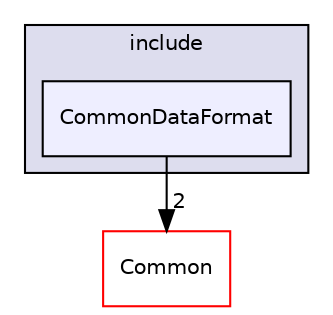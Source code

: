 digraph "/home/travis/build/AliceO2Group/AliceO2/DataFormats/common/include/CommonDataFormat" {
  bgcolor=transparent;
  compound=true
  node [ fontsize="10", fontname="Helvetica"];
  edge [ labelfontsize="10", labelfontname="Helvetica"];
  subgraph clusterdir_b3cbaeac21b2dd46525d7d1aff7e496f {
    graph [ bgcolor="#ddddee", pencolor="black", label="include" fontname="Helvetica", fontsize="10", URL="dir_b3cbaeac21b2dd46525d7d1aff7e496f.html"]
  dir_553408518cf33329044527e17a139785 [shape=box, label="CommonDataFormat", style="filled", fillcolor="#eeeeff", pencolor="black", URL="dir_553408518cf33329044527e17a139785.html"];
  }
  dir_4ab6b4cc6a7edbff49100e9123df213f [shape=box label="Common" color="red" URL="dir_4ab6b4cc6a7edbff49100e9123df213f.html"];
  dir_553408518cf33329044527e17a139785->dir_4ab6b4cc6a7edbff49100e9123df213f [headlabel="2", labeldistance=1.5 headhref="dir_000057_000016.html"];
}
